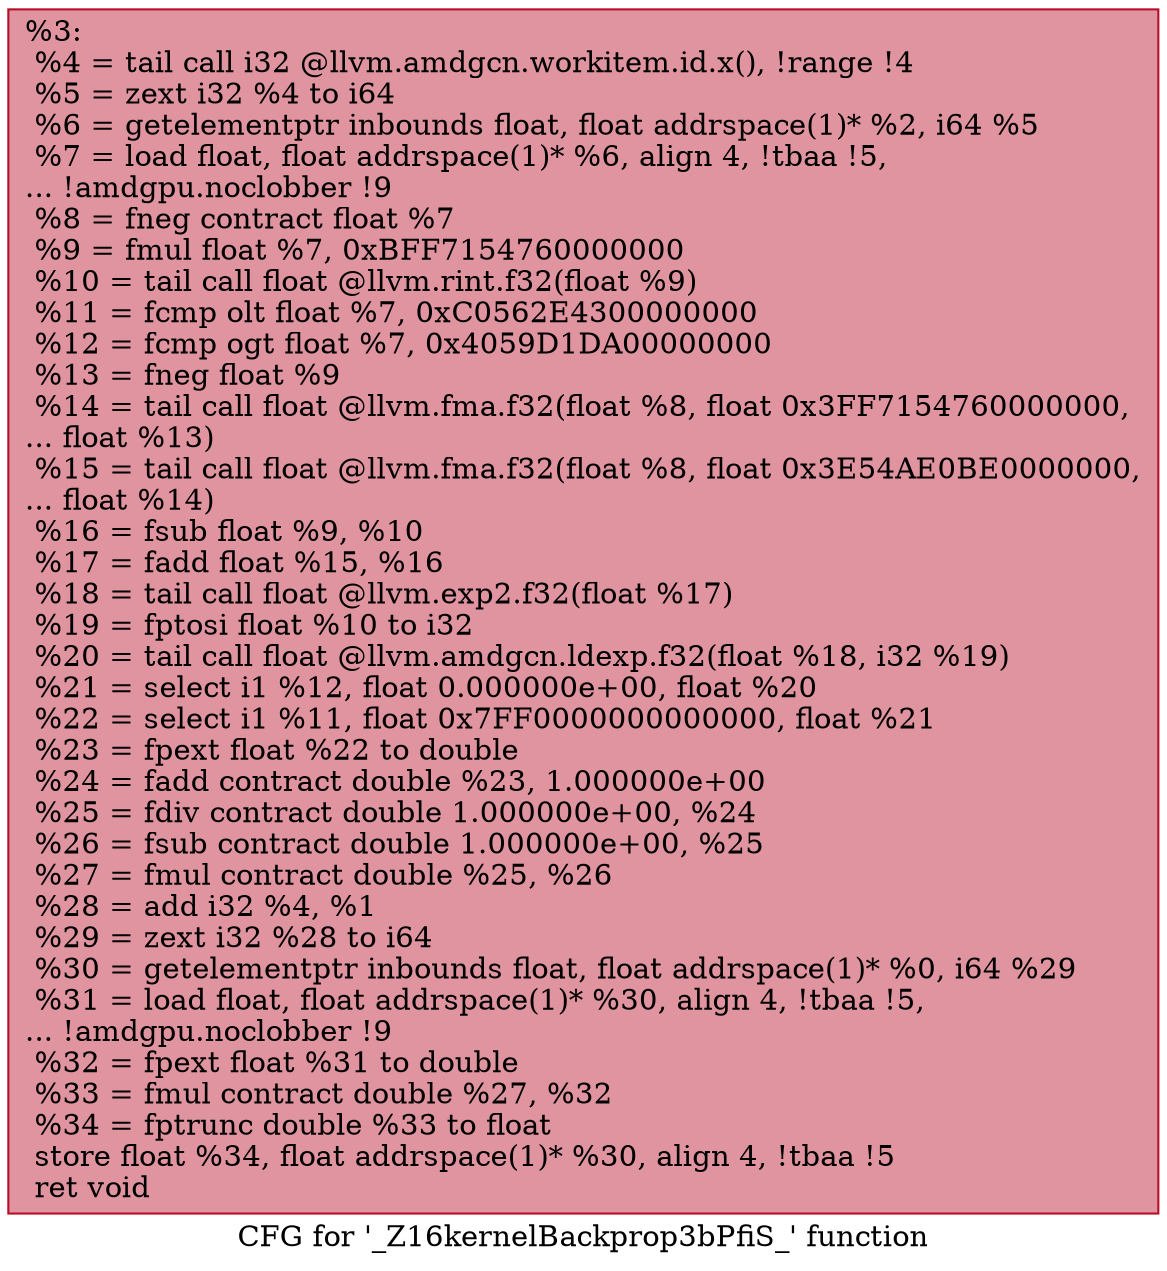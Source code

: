 digraph "CFG for '_Z16kernelBackprop3bPfiS_' function" {
	label="CFG for '_Z16kernelBackprop3bPfiS_' function";

	Node0x6281390 [shape=record,color="#b70d28ff", style=filled, fillcolor="#b70d2870",label="{%3:\l  %4 = tail call i32 @llvm.amdgcn.workitem.id.x(), !range !4\l  %5 = zext i32 %4 to i64\l  %6 = getelementptr inbounds float, float addrspace(1)* %2, i64 %5\l  %7 = load float, float addrspace(1)* %6, align 4, !tbaa !5,\l... !amdgpu.noclobber !9\l  %8 = fneg contract float %7\l  %9 = fmul float %7, 0xBFF7154760000000\l  %10 = tail call float @llvm.rint.f32(float %9)\l  %11 = fcmp olt float %7, 0xC0562E4300000000\l  %12 = fcmp ogt float %7, 0x4059D1DA00000000\l  %13 = fneg float %9\l  %14 = tail call float @llvm.fma.f32(float %8, float 0x3FF7154760000000,\l... float %13)\l  %15 = tail call float @llvm.fma.f32(float %8, float 0x3E54AE0BE0000000,\l... float %14)\l  %16 = fsub float %9, %10\l  %17 = fadd float %15, %16\l  %18 = tail call float @llvm.exp2.f32(float %17)\l  %19 = fptosi float %10 to i32\l  %20 = tail call float @llvm.amdgcn.ldexp.f32(float %18, i32 %19)\l  %21 = select i1 %12, float 0.000000e+00, float %20\l  %22 = select i1 %11, float 0x7FF0000000000000, float %21\l  %23 = fpext float %22 to double\l  %24 = fadd contract double %23, 1.000000e+00\l  %25 = fdiv contract double 1.000000e+00, %24\l  %26 = fsub contract double 1.000000e+00, %25\l  %27 = fmul contract double %25, %26\l  %28 = add i32 %4, %1\l  %29 = zext i32 %28 to i64\l  %30 = getelementptr inbounds float, float addrspace(1)* %0, i64 %29\l  %31 = load float, float addrspace(1)* %30, align 4, !tbaa !5,\l... !amdgpu.noclobber !9\l  %32 = fpext float %31 to double\l  %33 = fmul contract double %27, %32\l  %34 = fptrunc double %33 to float\l  store float %34, float addrspace(1)* %30, align 4, !tbaa !5\l  ret void\l}"];
}
